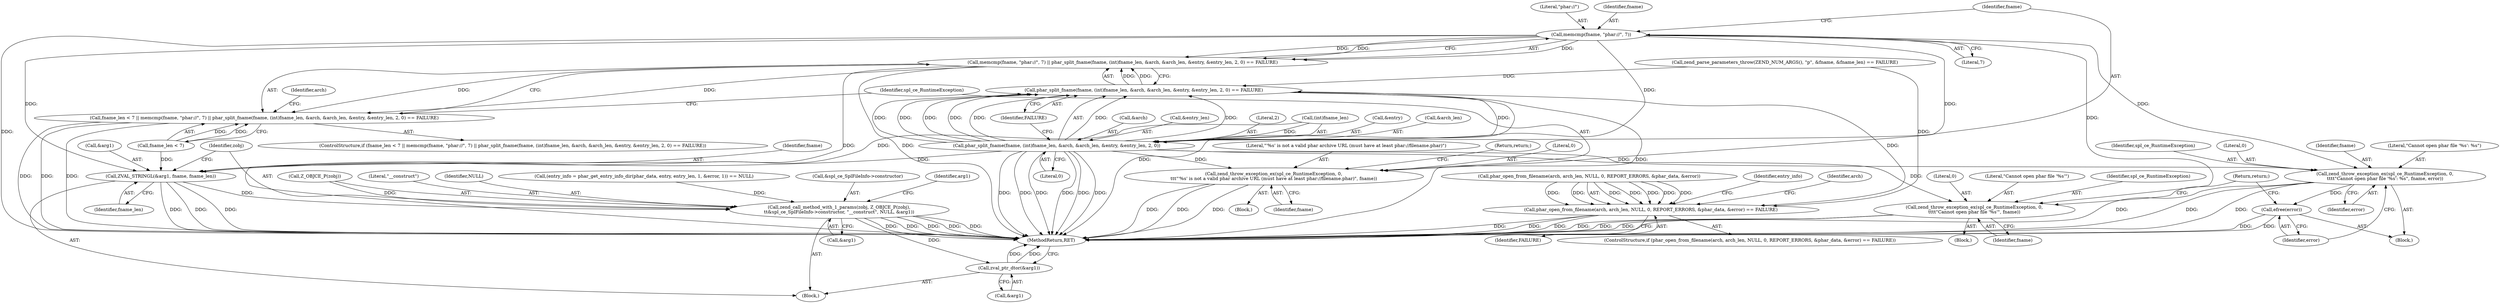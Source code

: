 digraph "0_php_1e9b175204e3286d64dfd6c9f09151c31b5e099a_16@API" {
"1000162" [label="(Call,memcmp(fname, \"phar://\", 7))"];
"1000161" [label="(Call,memcmp(fname, \"phar://\", 7) || phar_split_fname(fname, (int)fname_len, &arch, &arch_len, &entry, &entry_len, 2, 0) == FAILURE)"];
"1000157" [label="(Call,fname_len < 7 || memcmp(fname, \"phar://\", 7) || phar_split_fname(fname, (int)fname_len, &arch, &arch_len, &entry, &entry_len, 2, 0) == FAILURE)"];
"1000167" [label="(Call,phar_split_fname(fname, (int)fname_len, &arch, &arch_len, &entry, &entry_len, 2, 0))"];
"1000166" [label="(Call,phar_split_fname(fname, (int)fname_len, &arch, &arch_len, &entry, &entry_len, 2, 0) == FAILURE)"];
"1000191" [label="(Call,phar_open_from_filename(arch, arch_len, NULL, 0, REPORT_ERRORS, &phar_data, &error) == FAILURE)"];
"1000184" [label="(Call,zend_throw_exception_ex(spl_ce_RuntimeException, 0,\n\t\t\t\"'%s' is not a valid phar archive URL (must have at least phar://filename.phar)\", fname))"];
"1000211" [label="(Call,zend_throw_exception_ex(spl_ce_RuntimeException, 0,\n\t\t\t\t\"Cannot open phar file '%s': %s\", fname, error))"];
"1000217" [label="(Call,efree(error))"];
"1000221" [label="(Call,zend_throw_exception_ex(spl_ce_RuntimeException, 0,\n\t\t\t\t\"Cannot open phar file '%s'\", fname))"];
"1000269" [label="(Call,ZVAL_STRINGL(&arg1, fname, fname_len))"];
"1000274" [label="(Call,zend_call_method_with_1_params(zobj, Z_OBJCE_P(zobj),\n\t\t&spl_ce_SplFileInfo->constructor, \"__construct\", NULL, &arg1))"];
"1000286" [label="(Call,zval_ptr_dtor(&arg1))"];
"1000283" [label="(Identifier,NULL)"];
"1000193" [label="(Identifier,arch)"];
"1000223" [label="(Literal,0)"];
"1000185" [label="(Identifier,spl_ce_RuntimeException)"];
"1000228" [label="(Call,(entry_info = phar_get_entry_info_dir(phar_data, entry, entry_len, 1, &error, 1)) == NULL)"];
"1000157" [label="(Call,fname_len < 7 || memcmp(fname, \"phar://\", 7) || phar_split_fname(fname, (int)fname_len, &arch, &arch_len, &entry, &entry_len, 2, 0) == FAILURE)"];
"1000211" [label="(Call,zend_throw_exception_ex(spl_ce_RuntimeException, 0,\n\t\t\t\t\"Cannot open phar file '%s': %s\", fname, error))"];
"1000230" [label="(Identifier,entry_info)"];
"1000187" [label="(Literal,\"'%s' is not a valid phar archive URL (must have at least phar://filename.phar)\")"];
"1000216" [label="(Identifier,error)"];
"1000225" [label="(Identifier,fname)"];
"1000276" [label="(Call,Z_OBJCE_P(zobj))"];
"1000282" [label="(Literal,\"__construct\")"];
"1000172" [label="(Call,&arch)"];
"1000158" [label="(Call,fname_len < 7)"];
"1000183" [label="(Block,)"];
"1000178" [label="(Call,&entry_len)"];
"1000270" [label="(Call,&arg1)"];
"1000274" [label="(Call,zend_call_method_with_1_params(zobj, Z_OBJCE_P(zobj),\n\t\t&spl_ce_SplFileInfo->constructor, \"__construct\", NULL, &arg1))"];
"1000218" [label="(Identifier,error)"];
"1000103" [label="(Block,)"];
"1000164" [label="(Literal,\"phar://\")"];
"1000168" [label="(Identifier,fname)"];
"1000221" [label="(Call,zend_throw_exception_ex(spl_ce_RuntimeException, 0,\n\t\t\t\t\"Cannot open phar file '%s'\", fname))"];
"1000180" [label="(Literal,2)"];
"1000162" [label="(Call,memcmp(fname, \"phar://\", 7))"];
"1000202" [label="(Identifier,FAILURE)"];
"1000169" [label="(Call,(int)fname_len)"];
"1000220" [label="(Block,)"];
"1000215" [label="(Identifier,fname)"];
"1000176" [label="(Call,&entry)"];
"1000161" [label="(Call,memcmp(fname, \"phar://\", 7) || phar_split_fname(fname, (int)fname_len, &arch, &arch_len, &entry, &entry_len, 2, 0) == FAILURE)"];
"1000286" [label="(Call,zval_ptr_dtor(&arg1))"];
"1000205" [label="(Identifier,arch)"];
"1000190" [label="(ControlStructure,if (phar_open_from_filename(arch, arch_len, NULL, 0, REPORT_ERRORS, &phar_data, &error) == FAILURE))"];
"1000156" [label="(ControlStructure,if (fname_len < 7 || memcmp(fname, \"phar://\", 7) || phar_split_fname(fname, (int)fname_len, &arch, &arch_len, &entry, &entry_len, 2, 0) == FAILURE))"];
"1000284" [label="(Call,&arg1)"];
"1000214" [label="(Literal,\"Cannot open phar file '%s': %s\")"];
"1000174" [label="(Call,&arch_len)"];
"1000212" [label="(Identifier,spl_ce_RuntimeException)"];
"1000269" [label="(Call,ZVAL_STRINGL(&arg1, fname, fname_len))"];
"1000188" [label="(Identifier,fname)"];
"1000273" [label="(Identifier,fname_len)"];
"1000181" [label="(Literal,0)"];
"1000210" [label="(Block,)"];
"1000184" [label="(Call,zend_throw_exception_ex(spl_ce_RuntimeException, 0,\n\t\t\t\"'%s' is not a valid phar archive URL (must have at least phar://filename.phar)\", fname))"];
"1000120" [label="(Call,zend_parse_parameters_throw(ZEND_NUM_ARGS(), \"p\", &fname, &fname_len) == FAILURE)"];
"1000226" [label="(Return,return;)"];
"1000275" [label="(Identifier,zobj)"];
"1000163" [label="(Identifier,fname)"];
"1000213" [label="(Literal,0)"];
"1000217" [label="(Call,efree(error))"];
"1000224" [label="(Literal,\"Cannot open phar file '%s'\")"];
"1000182" [label="(Identifier,FAILURE)"];
"1000166" [label="(Call,phar_split_fname(fname, (int)fname_len, &arch, &arch_len, &entry, &entry_len, 2, 0) == FAILURE)"];
"1000272" [label="(Identifier,fname)"];
"1000165" [label="(Literal,7)"];
"1000189" [label="(Return,return;)"];
"1000191" [label="(Call,phar_open_from_filename(arch, arch_len, NULL, 0, REPORT_ERRORS, &phar_data, &error) == FAILURE)"];
"1000186" [label="(Literal,0)"];
"1000287" [label="(Call,&arg1)"];
"1000167" [label="(Call,phar_split_fname(fname, (int)fname_len, &arch, &arch_len, &entry, &entry_len, 2, 0))"];
"1000192" [label="(Call,phar_open_from_filename(arch, arch_len, NULL, 0, REPORT_ERRORS, &phar_data, &error))"];
"1000222" [label="(Identifier,spl_ce_RuntimeException)"];
"1000278" [label="(Call,&spl_ce_SplFileInfo->constructor)"];
"1000288" [label="(Identifier,arg1)"];
"1000289" [label="(MethodReturn,RET)"];
"1000162" -> "1000161"  [label="AST: "];
"1000162" -> "1000165"  [label="CFG: "];
"1000163" -> "1000162"  [label="AST: "];
"1000164" -> "1000162"  [label="AST: "];
"1000165" -> "1000162"  [label="AST: "];
"1000168" -> "1000162"  [label="CFG: "];
"1000161" -> "1000162"  [label="CFG: "];
"1000162" -> "1000289"  [label="DDG: "];
"1000162" -> "1000161"  [label="DDG: "];
"1000162" -> "1000161"  [label="DDG: "];
"1000162" -> "1000161"  [label="DDG: "];
"1000162" -> "1000167"  [label="DDG: "];
"1000162" -> "1000184"  [label="DDG: "];
"1000162" -> "1000211"  [label="DDG: "];
"1000162" -> "1000221"  [label="DDG: "];
"1000162" -> "1000269"  [label="DDG: "];
"1000161" -> "1000157"  [label="AST: "];
"1000161" -> "1000166"  [label="CFG: "];
"1000166" -> "1000161"  [label="AST: "];
"1000157" -> "1000161"  [label="CFG: "];
"1000161" -> "1000289"  [label="DDG: "];
"1000161" -> "1000289"  [label="DDG: "];
"1000161" -> "1000157"  [label="DDG: "];
"1000161" -> "1000157"  [label="DDG: "];
"1000166" -> "1000161"  [label="DDG: "];
"1000166" -> "1000161"  [label="DDG: "];
"1000157" -> "1000156"  [label="AST: "];
"1000157" -> "1000158"  [label="CFG: "];
"1000158" -> "1000157"  [label="AST: "];
"1000185" -> "1000157"  [label="CFG: "];
"1000193" -> "1000157"  [label="CFG: "];
"1000157" -> "1000289"  [label="DDG: "];
"1000157" -> "1000289"  [label="DDG: "];
"1000157" -> "1000289"  [label="DDG: "];
"1000158" -> "1000157"  [label="DDG: "];
"1000158" -> "1000157"  [label="DDG: "];
"1000167" -> "1000166"  [label="AST: "];
"1000167" -> "1000181"  [label="CFG: "];
"1000168" -> "1000167"  [label="AST: "];
"1000169" -> "1000167"  [label="AST: "];
"1000172" -> "1000167"  [label="AST: "];
"1000174" -> "1000167"  [label="AST: "];
"1000176" -> "1000167"  [label="AST: "];
"1000178" -> "1000167"  [label="AST: "];
"1000180" -> "1000167"  [label="AST: "];
"1000181" -> "1000167"  [label="AST: "];
"1000182" -> "1000167"  [label="CFG: "];
"1000167" -> "1000289"  [label="DDG: "];
"1000167" -> "1000289"  [label="DDG: "];
"1000167" -> "1000289"  [label="DDG: "];
"1000167" -> "1000289"  [label="DDG: "];
"1000167" -> "1000289"  [label="DDG: "];
"1000167" -> "1000289"  [label="DDG: "];
"1000167" -> "1000166"  [label="DDG: "];
"1000167" -> "1000166"  [label="DDG: "];
"1000167" -> "1000166"  [label="DDG: "];
"1000167" -> "1000166"  [label="DDG: "];
"1000167" -> "1000166"  [label="DDG: "];
"1000167" -> "1000166"  [label="DDG: "];
"1000167" -> "1000166"  [label="DDG: "];
"1000167" -> "1000166"  [label="DDG: "];
"1000169" -> "1000167"  [label="DDG: "];
"1000167" -> "1000184"  [label="DDG: "];
"1000167" -> "1000211"  [label="DDG: "];
"1000167" -> "1000221"  [label="DDG: "];
"1000167" -> "1000269"  [label="DDG: "];
"1000166" -> "1000182"  [label="CFG: "];
"1000182" -> "1000166"  [label="AST: "];
"1000166" -> "1000289"  [label="DDG: "];
"1000166" -> "1000289"  [label="DDG: "];
"1000120" -> "1000166"  [label="DDG: "];
"1000166" -> "1000191"  [label="DDG: "];
"1000191" -> "1000190"  [label="AST: "];
"1000191" -> "1000202"  [label="CFG: "];
"1000192" -> "1000191"  [label="AST: "];
"1000202" -> "1000191"  [label="AST: "];
"1000205" -> "1000191"  [label="CFG: "];
"1000230" -> "1000191"  [label="CFG: "];
"1000191" -> "1000289"  [label="DDG: "];
"1000191" -> "1000289"  [label="DDG: "];
"1000191" -> "1000289"  [label="DDG: "];
"1000192" -> "1000191"  [label="DDG: "];
"1000192" -> "1000191"  [label="DDG: "];
"1000192" -> "1000191"  [label="DDG: "];
"1000192" -> "1000191"  [label="DDG: "];
"1000192" -> "1000191"  [label="DDG: "];
"1000192" -> "1000191"  [label="DDG: "];
"1000192" -> "1000191"  [label="DDG: "];
"1000120" -> "1000191"  [label="DDG: "];
"1000184" -> "1000183"  [label="AST: "];
"1000184" -> "1000188"  [label="CFG: "];
"1000185" -> "1000184"  [label="AST: "];
"1000186" -> "1000184"  [label="AST: "];
"1000187" -> "1000184"  [label="AST: "];
"1000188" -> "1000184"  [label="AST: "];
"1000189" -> "1000184"  [label="CFG: "];
"1000184" -> "1000289"  [label="DDG: "];
"1000184" -> "1000289"  [label="DDG: "];
"1000184" -> "1000289"  [label="DDG: "];
"1000211" -> "1000210"  [label="AST: "];
"1000211" -> "1000216"  [label="CFG: "];
"1000212" -> "1000211"  [label="AST: "];
"1000213" -> "1000211"  [label="AST: "];
"1000214" -> "1000211"  [label="AST: "];
"1000215" -> "1000211"  [label="AST: "];
"1000216" -> "1000211"  [label="AST: "];
"1000218" -> "1000211"  [label="CFG: "];
"1000211" -> "1000289"  [label="DDG: "];
"1000211" -> "1000289"  [label="DDG: "];
"1000211" -> "1000289"  [label="DDG: "];
"1000211" -> "1000217"  [label="DDG: "];
"1000217" -> "1000210"  [label="AST: "];
"1000217" -> "1000218"  [label="CFG: "];
"1000218" -> "1000217"  [label="AST: "];
"1000226" -> "1000217"  [label="CFG: "];
"1000217" -> "1000289"  [label="DDG: "];
"1000217" -> "1000289"  [label="DDG: "];
"1000221" -> "1000220"  [label="AST: "];
"1000221" -> "1000225"  [label="CFG: "];
"1000222" -> "1000221"  [label="AST: "];
"1000223" -> "1000221"  [label="AST: "];
"1000224" -> "1000221"  [label="AST: "];
"1000225" -> "1000221"  [label="AST: "];
"1000226" -> "1000221"  [label="CFG: "];
"1000221" -> "1000289"  [label="DDG: "];
"1000221" -> "1000289"  [label="DDG: "];
"1000221" -> "1000289"  [label="DDG: "];
"1000269" -> "1000103"  [label="AST: "];
"1000269" -> "1000273"  [label="CFG: "];
"1000270" -> "1000269"  [label="AST: "];
"1000272" -> "1000269"  [label="AST: "];
"1000273" -> "1000269"  [label="AST: "];
"1000275" -> "1000269"  [label="CFG: "];
"1000269" -> "1000289"  [label="DDG: "];
"1000269" -> "1000289"  [label="DDG: "];
"1000269" -> "1000289"  [label="DDG: "];
"1000158" -> "1000269"  [label="DDG: "];
"1000169" -> "1000269"  [label="DDG: "];
"1000269" -> "1000274"  [label="DDG: "];
"1000274" -> "1000103"  [label="AST: "];
"1000274" -> "1000284"  [label="CFG: "];
"1000275" -> "1000274"  [label="AST: "];
"1000276" -> "1000274"  [label="AST: "];
"1000278" -> "1000274"  [label="AST: "];
"1000282" -> "1000274"  [label="AST: "];
"1000283" -> "1000274"  [label="AST: "];
"1000284" -> "1000274"  [label="AST: "];
"1000288" -> "1000274"  [label="CFG: "];
"1000274" -> "1000289"  [label="DDG: "];
"1000274" -> "1000289"  [label="DDG: "];
"1000274" -> "1000289"  [label="DDG: "];
"1000274" -> "1000289"  [label="DDG: "];
"1000274" -> "1000289"  [label="DDG: "];
"1000276" -> "1000274"  [label="DDG: "];
"1000228" -> "1000274"  [label="DDG: "];
"1000274" -> "1000286"  [label="DDG: "];
"1000286" -> "1000103"  [label="AST: "];
"1000286" -> "1000287"  [label="CFG: "];
"1000287" -> "1000286"  [label="AST: "];
"1000289" -> "1000286"  [label="CFG: "];
"1000286" -> "1000289"  [label="DDG: "];
"1000286" -> "1000289"  [label="DDG: "];
}
